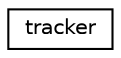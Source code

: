digraph "Graphical Class Hierarchy"
{
  edge [fontname="Helvetica",fontsize="10",labelfontname="Helvetica",labelfontsize="10"];
  node [fontname="Helvetica",fontsize="10",shape=record];
  rankdir="LR";
  Node1 [label="tracker",height=0.2,width=0.4,color="black", fillcolor="white", style="filled",URL="$structtracker.html"];
}
